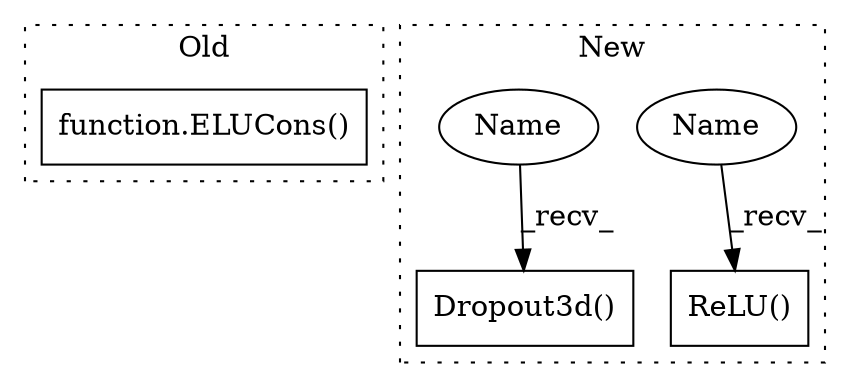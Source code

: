 digraph G {
subgraph cluster0 {
1 [label="function.ELUCons()" a="75" s="3182,3203" l="8,1" shape="box"];
label = "Old";
style="dotted";
}
subgraph cluster1 {
2 [label="ReLU()" a="75" s="2439" l="21" shape="box"];
3 [label="Dropout3d()" a="75" s="2383" l="34" shape="box"];
4 [label="Name" a="87" s="2439" l="2" shape="ellipse"];
5 [label="Name" a="87" s="2383" l="2" shape="ellipse"];
label = "New";
style="dotted";
}
4 -> 2 [label="_recv_"];
5 -> 3 [label="_recv_"];
}